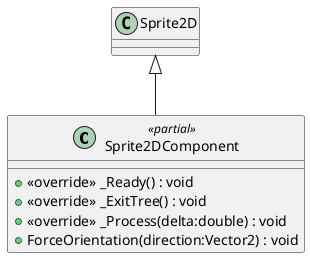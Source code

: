 @startuml
class Sprite2DComponent <<partial>> {
    + <<override>> _Ready() : void
    + <<override>> _ExitTree() : void
    + <<override>> _Process(delta:double) : void
    + ForceOrientation(direction:Vector2) : void
}
Sprite2D <|-- Sprite2DComponent
@enduml
